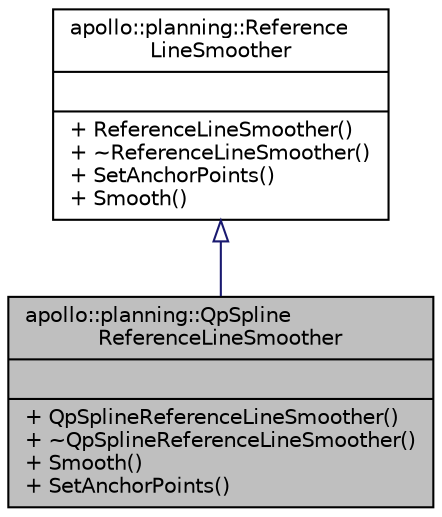 digraph "apollo::planning::QpSplineReferenceLineSmoother"
{
  edge [fontname="Helvetica",fontsize="10",labelfontname="Helvetica",labelfontsize="10"];
  node [fontname="Helvetica",fontsize="10",shape=record];
  Node1 [label="{apollo::planning::QpSpline\lReferenceLineSmoother\n||+ QpSplineReferenceLineSmoother()\l+ ~QpSplineReferenceLineSmoother()\l+ Smooth()\l+ SetAnchorPoints()\l}",height=0.2,width=0.4,color="black", fillcolor="grey75", style="filled" fontcolor="black"];
  Node2 -> Node1 [dir="back",color="midnightblue",fontsize="10",style="solid",arrowtail="onormal",fontname="Helvetica"];
  Node2 [label="{apollo::planning::Reference\lLineSmoother\n||+ ReferenceLineSmoother()\l+ ~ReferenceLineSmoother()\l+ SetAnchorPoints()\l+ Smooth()\l}",height=0.2,width=0.4,color="black", fillcolor="white", style="filled",URL="$classapollo_1_1planning_1_1ReferenceLineSmoother.html"];
}
